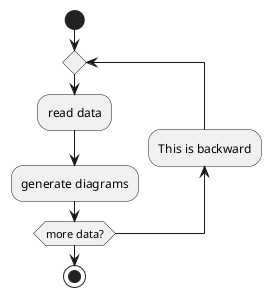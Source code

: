 {
  "sha1": "72u61wh49s0va2pcs6rwil4wedtg1th",
  "insertion": {
    "when": "2024-05-30T20:48:21.110Z",
    "user": "plantuml@gmail.com"
  }
}
@startuml

start

repeat
  :read data;
  :generate diagrams;
backward:This is backward;
repeat while (more data?)

stop

@enduml

